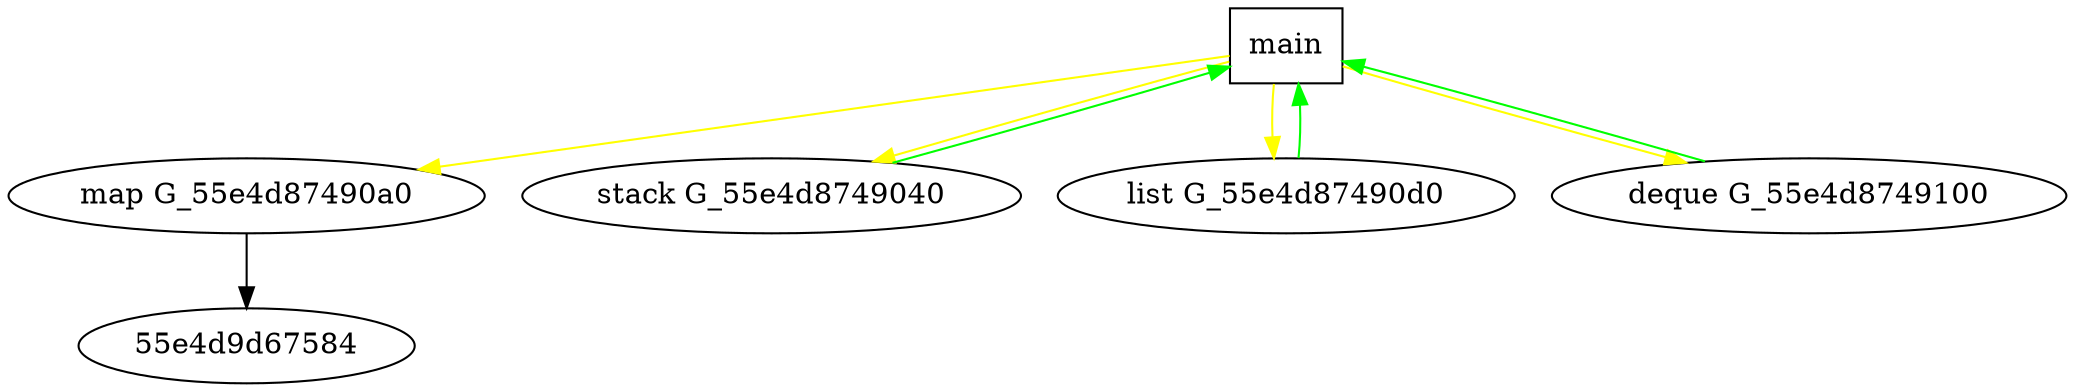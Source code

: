 digraph G {
"map G_55e4d87490a0" -> "55e4d9d67584"
R_1 [label = "main" shape = "box"]
"stack G_55e4d8749040" -> R_1 [color = "green"]
R_1 -> "stack G_55e4d8749040" [color = "yellow"]
"list G_55e4d87490d0" -> R_1 [color = "green"]
R_1 -> "list G_55e4d87490d0" [color = "yellow"]
"deque G_55e4d8749100" -> R_1 [color = "green"]
R_1 -> "deque G_55e4d8749100" [color = "yellow"]
R_1 -> "map G_55e4d87490a0" [color = "yellow"]
}
